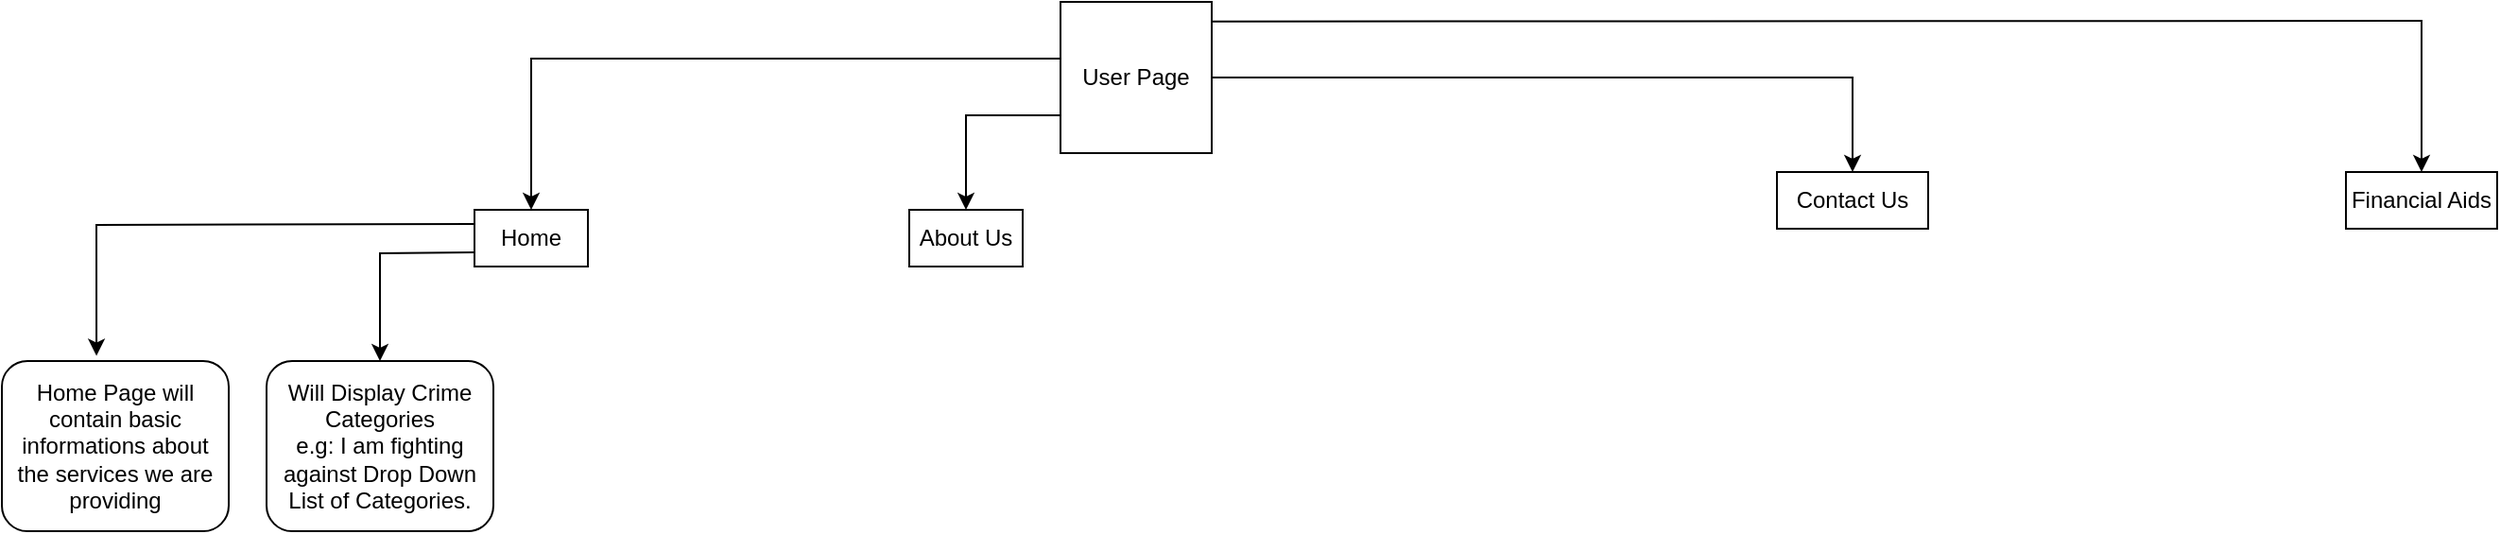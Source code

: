 <mxfile version="26.0.16">
  <diagram name="Page-1" id="WLoys8c1fPhX7VD4ao9a">
    <mxGraphModel dx="2463" dy="653" grid="1" gridSize="10" guides="1" tooltips="1" connect="1" arrows="1" fold="1" page="1" pageScale="1" pageWidth="850" pageHeight="1100" math="0" shadow="0">
      <root>
        <mxCell id="0" />
        <mxCell id="1" parent="0" />
        <mxCell id="bWFnkCtB5NSEsrCA-qpM-1" value="User Page" style="whiteSpace=wrap;html=1;aspect=fixed;" vertex="1" parent="1">
          <mxGeometry x="-40" y="30" width="80" height="80" as="geometry" />
        </mxCell>
        <mxCell id="bWFnkCtB5NSEsrCA-qpM-2" value="Home" style="rounded=0;whiteSpace=wrap;html=1;" vertex="1" parent="1">
          <mxGeometry x="-350" y="140" width="60" height="30" as="geometry" />
        </mxCell>
        <mxCell id="bWFnkCtB5NSEsrCA-qpM-4" value="About Us&lt;span style=&quot;color: rgba(0, 0, 0, 0); font-family: monospace; font-size: 0px; text-align: start; text-wrap-mode: nowrap;&quot;&gt;%3CmxGraphModel%3E%3Croot%3E%3CmxCell%20id%3D%220%22%2F%3E%3CmxCell%20id%3D%221%22%20parent%3D%220%22%2F%3E%3CmxCell%20id%3D%222%22%20value%3D%22Home%22%20style%3D%22rounded%3D0%3BwhiteSpace%3Dwrap%3Bhtml%3D1%3B%22%20vertex%3D%221%22%20parent%3D%221%22%3E%3CmxGeometry%20x%3D%22410%22%20y%3D%22240%22%20width%3D%2260%22%20height%3D%2230%22%20as%3D%22geometry%22%2F%3E%3C%2FmxCell%3E%3C%2Froot%3E%3C%2FmxGraphModel%3E&lt;/span&gt;" style="rounded=0;whiteSpace=wrap;html=1;" vertex="1" parent="1">
          <mxGeometry x="-120" y="140" width="60" height="30" as="geometry" />
        </mxCell>
        <mxCell id="bWFnkCtB5NSEsrCA-qpM-5" value="Contact Us" style="rounded=0;whiteSpace=wrap;html=1;" vertex="1" parent="1">
          <mxGeometry x="339" y="120" width="80" height="30" as="geometry" />
        </mxCell>
        <mxCell id="bWFnkCtB5NSEsrCA-qpM-8" value="Home Page will contain basic informations about the services we are providing" style="rounded=1;whiteSpace=wrap;html=1;" vertex="1" parent="1">
          <mxGeometry x="-600" y="220" width="120" height="90" as="geometry" />
        </mxCell>
        <mxCell id="bWFnkCtB5NSEsrCA-qpM-10" value="Will Display Crime Categories&lt;div&gt;e.g: I am fighting against Drop Down List of Categories.&lt;/div&gt;" style="rounded=1;whiteSpace=wrap;html=1;" vertex="1" parent="1">
          <mxGeometry x="-460" y="220" width="120" height="90" as="geometry" />
        </mxCell>
        <mxCell id="bWFnkCtB5NSEsrCA-qpM-13" value="Financial Aids" style="rounded=0;whiteSpace=wrap;html=1;" vertex="1" parent="1">
          <mxGeometry x="640" y="120" width="80" height="30" as="geometry" />
        </mxCell>
        <mxCell id="bWFnkCtB5NSEsrCA-qpM-15" value="" style="endArrow=classic;html=1;rounded=0;exitX=0;exitY=0.375;exitDx=0;exitDy=0;exitPerimeter=0;entryX=0.5;entryY=0;entryDx=0;entryDy=0;" edge="1" parent="1" source="bWFnkCtB5NSEsrCA-qpM-1" target="bWFnkCtB5NSEsrCA-qpM-2">
          <mxGeometry width="50" height="50" relative="1" as="geometry">
            <mxPoint x="-220" y="190" as="sourcePoint" />
            <mxPoint x="-170" y="140" as="targetPoint" />
            <Array as="points">
              <mxPoint x="-320" y="60" />
            </Array>
          </mxGeometry>
        </mxCell>
        <mxCell id="bWFnkCtB5NSEsrCA-qpM-16" value="" style="endArrow=classic;html=1;rounded=0;exitX=0.995;exitY=0.129;exitDx=0;exitDy=0;entryX=0.5;entryY=0;entryDx=0;entryDy=0;exitPerimeter=0;" edge="1" parent="1" source="bWFnkCtB5NSEsrCA-qpM-1" target="bWFnkCtB5NSEsrCA-qpM-13">
          <mxGeometry width="50" height="50" relative="1" as="geometry">
            <mxPoint x="460" y="40" as="sourcePoint" />
            <mxPoint x="170" y="120" as="targetPoint" />
            <Array as="points">
              <mxPoint x="680" y="40" />
            </Array>
          </mxGeometry>
        </mxCell>
        <mxCell id="bWFnkCtB5NSEsrCA-qpM-17" value="" style="endArrow=classic;html=1;rounded=0;exitX=0;exitY=0.75;exitDx=0;exitDy=0;" edge="1" parent="1" source="bWFnkCtB5NSEsrCA-qpM-1">
          <mxGeometry width="50" height="50" relative="1" as="geometry">
            <mxPoint x="110" y="90" as="sourcePoint" />
            <mxPoint x="-90" y="140" as="targetPoint" />
            <Array as="points">
              <mxPoint x="-90" y="90" />
            </Array>
          </mxGeometry>
        </mxCell>
        <mxCell id="bWFnkCtB5NSEsrCA-qpM-18" value="" style="endArrow=classic;html=1;rounded=0;entryX=0.5;entryY=0;entryDx=0;entryDy=0;exitX=1;exitY=0.5;exitDx=0;exitDy=0;" edge="1" parent="1" source="bWFnkCtB5NSEsrCA-qpM-1" target="bWFnkCtB5NSEsrCA-qpM-5">
          <mxGeometry width="50" height="50" relative="1" as="geometry">
            <mxPoint x="-80" y="70" as="sourcePoint" />
            <mxPoint x="269" y="120" as="targetPoint" />
            <Array as="points">
              <mxPoint x="379" y="70" />
            </Array>
          </mxGeometry>
        </mxCell>
        <mxCell id="bWFnkCtB5NSEsrCA-qpM-19" value="" style="endArrow=classic;html=1;rounded=0;exitX=0;exitY=0.25;exitDx=0;exitDy=0;entryX=0.417;entryY=-0.031;entryDx=0;entryDy=0;entryPerimeter=0;" edge="1" parent="1" source="bWFnkCtB5NSEsrCA-qpM-2" target="bWFnkCtB5NSEsrCA-qpM-8">
          <mxGeometry width="50" height="50" relative="1" as="geometry">
            <mxPoint x="-350" y="160" as="sourcePoint" />
            <mxPoint x="-420" y="210" as="targetPoint" />
            <Array as="points">
              <mxPoint x="-550" y="148" />
            </Array>
          </mxGeometry>
        </mxCell>
        <mxCell id="bWFnkCtB5NSEsrCA-qpM-20" value="" style="endArrow=classic;html=1;rounded=0;entryX=0.5;entryY=0;entryDx=0;entryDy=0;exitX=0;exitY=0.75;exitDx=0;exitDy=0;" edge="1" parent="1" source="bWFnkCtB5NSEsrCA-qpM-2" target="bWFnkCtB5NSEsrCA-qpM-10">
          <mxGeometry width="50" height="50" relative="1" as="geometry">
            <mxPoint x="-380" y="220" as="sourcePoint" />
            <mxPoint x="-330" y="170" as="targetPoint" />
            <Array as="points">
              <mxPoint x="-400" y="163" />
            </Array>
          </mxGeometry>
        </mxCell>
      </root>
    </mxGraphModel>
  </diagram>
</mxfile>
